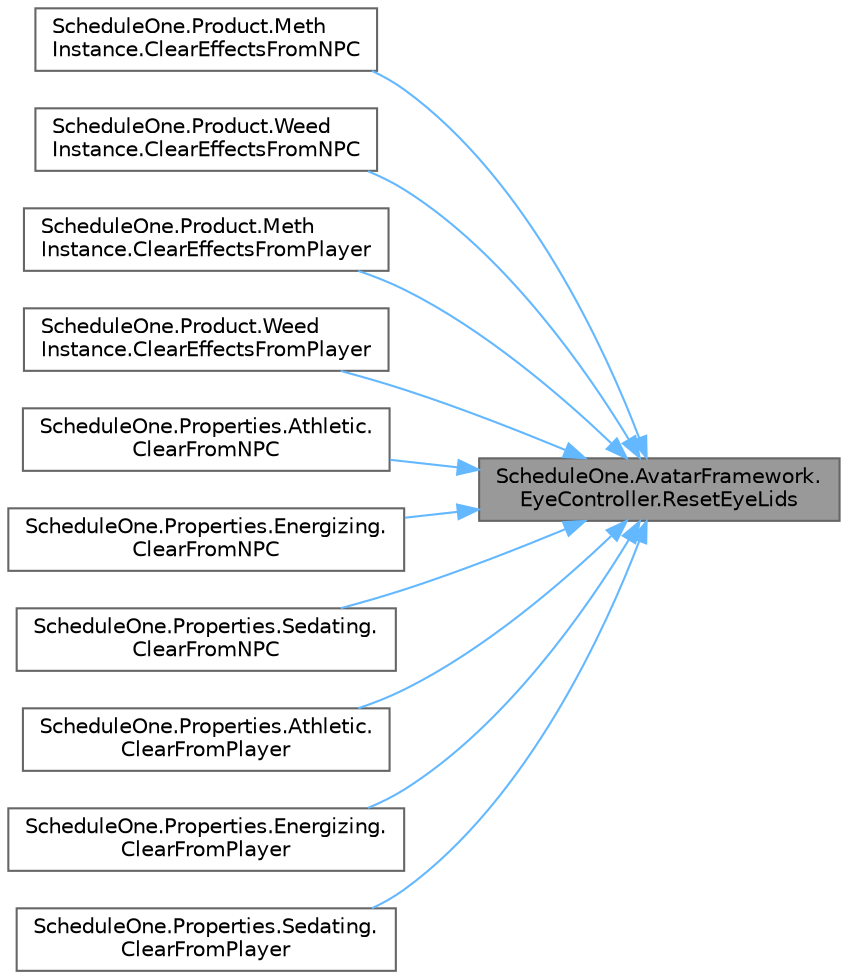 digraph "ScheduleOne.AvatarFramework.EyeController.ResetEyeLids"
{
 // LATEX_PDF_SIZE
  bgcolor="transparent";
  edge [fontname=Helvetica,fontsize=10,labelfontname=Helvetica,labelfontsize=10];
  node [fontname=Helvetica,fontsize=10,shape=box,height=0.2,width=0.4];
  rankdir="RL";
  Node1 [id="Node000001",label="ScheduleOne.AvatarFramework.\lEyeController.ResetEyeLids",height=0.2,width=0.4,color="gray40", fillcolor="grey60", style="filled", fontcolor="black",tooltip=" "];
  Node1 -> Node2 [id="edge1_Node000001_Node000002",dir="back",color="steelblue1",style="solid",tooltip=" "];
  Node2 [id="Node000002",label="ScheduleOne.Product.Meth\lInstance.ClearEffectsFromNPC",height=0.2,width=0.4,color="grey40", fillcolor="white", style="filled",URL="$class_schedule_one_1_1_product_1_1_meth_instance.html#a8df8f255bbc1654f286f00b5d529a21b",tooltip=" "];
  Node1 -> Node3 [id="edge2_Node000001_Node000003",dir="back",color="steelblue1",style="solid",tooltip=" "];
  Node3 [id="Node000003",label="ScheduleOne.Product.Weed\lInstance.ClearEffectsFromNPC",height=0.2,width=0.4,color="grey40", fillcolor="white", style="filled",URL="$class_schedule_one_1_1_product_1_1_weed_instance.html#aa44d8bb1e47f982fa751b0766b3a7477",tooltip=" "];
  Node1 -> Node4 [id="edge3_Node000001_Node000004",dir="back",color="steelblue1",style="solid",tooltip=" "];
  Node4 [id="Node000004",label="ScheduleOne.Product.Meth\lInstance.ClearEffectsFromPlayer",height=0.2,width=0.4,color="grey40", fillcolor="white", style="filled",URL="$class_schedule_one_1_1_product_1_1_meth_instance.html#a8cf43245dbcb51b64b4bf07b2c3e9609",tooltip=" "];
  Node1 -> Node5 [id="edge4_Node000001_Node000005",dir="back",color="steelblue1",style="solid",tooltip=" "];
  Node5 [id="Node000005",label="ScheduleOne.Product.Weed\lInstance.ClearEffectsFromPlayer",height=0.2,width=0.4,color="grey40", fillcolor="white", style="filled",URL="$class_schedule_one_1_1_product_1_1_weed_instance.html#adb1615bfb04a02fcb7bd2a6873ffd269",tooltip=" "];
  Node1 -> Node6 [id="edge5_Node000001_Node000006",dir="back",color="steelblue1",style="solid",tooltip=" "];
  Node6 [id="Node000006",label="ScheduleOne.Properties.Athletic.\lClearFromNPC",height=0.2,width=0.4,color="grey40", fillcolor="white", style="filled",URL="$class_schedule_one_1_1_properties_1_1_athletic.html#af241452b53c56b7f93c29c72d56a3bca",tooltip=" "];
  Node1 -> Node7 [id="edge6_Node000001_Node000007",dir="back",color="steelblue1",style="solid",tooltip=" "];
  Node7 [id="Node000007",label="ScheduleOne.Properties.Energizing.\lClearFromNPC",height=0.2,width=0.4,color="grey40", fillcolor="white", style="filled",URL="$class_schedule_one_1_1_properties_1_1_energizing.html#a9458402ba15e126cee30947f8c21c5e1",tooltip=" "];
  Node1 -> Node8 [id="edge7_Node000001_Node000008",dir="back",color="steelblue1",style="solid",tooltip=" "];
  Node8 [id="Node000008",label="ScheduleOne.Properties.Sedating.\lClearFromNPC",height=0.2,width=0.4,color="grey40", fillcolor="white", style="filled",URL="$class_schedule_one_1_1_properties_1_1_sedating.html#a886cd08be8b126e39bbee15c5714d2e3",tooltip=" "];
  Node1 -> Node9 [id="edge8_Node000001_Node000009",dir="back",color="steelblue1",style="solid",tooltip=" "];
  Node9 [id="Node000009",label="ScheduleOne.Properties.Athletic.\lClearFromPlayer",height=0.2,width=0.4,color="grey40", fillcolor="white", style="filled",URL="$class_schedule_one_1_1_properties_1_1_athletic.html#a2baecd9530424c1eb0d68bcbb23738c6",tooltip=" "];
  Node1 -> Node10 [id="edge9_Node000001_Node000010",dir="back",color="steelblue1",style="solid",tooltip=" "];
  Node10 [id="Node000010",label="ScheduleOne.Properties.Energizing.\lClearFromPlayer",height=0.2,width=0.4,color="grey40", fillcolor="white", style="filled",URL="$class_schedule_one_1_1_properties_1_1_energizing.html#a0a901640e3edacaaf83a996f73c0e81e",tooltip=" "];
  Node1 -> Node11 [id="edge10_Node000001_Node000011",dir="back",color="steelblue1",style="solid",tooltip=" "];
  Node11 [id="Node000011",label="ScheduleOne.Properties.Sedating.\lClearFromPlayer",height=0.2,width=0.4,color="grey40", fillcolor="white", style="filled",URL="$class_schedule_one_1_1_properties_1_1_sedating.html#ae06861d66922ce293fa74bb3e1b2e910",tooltip=" "];
}
